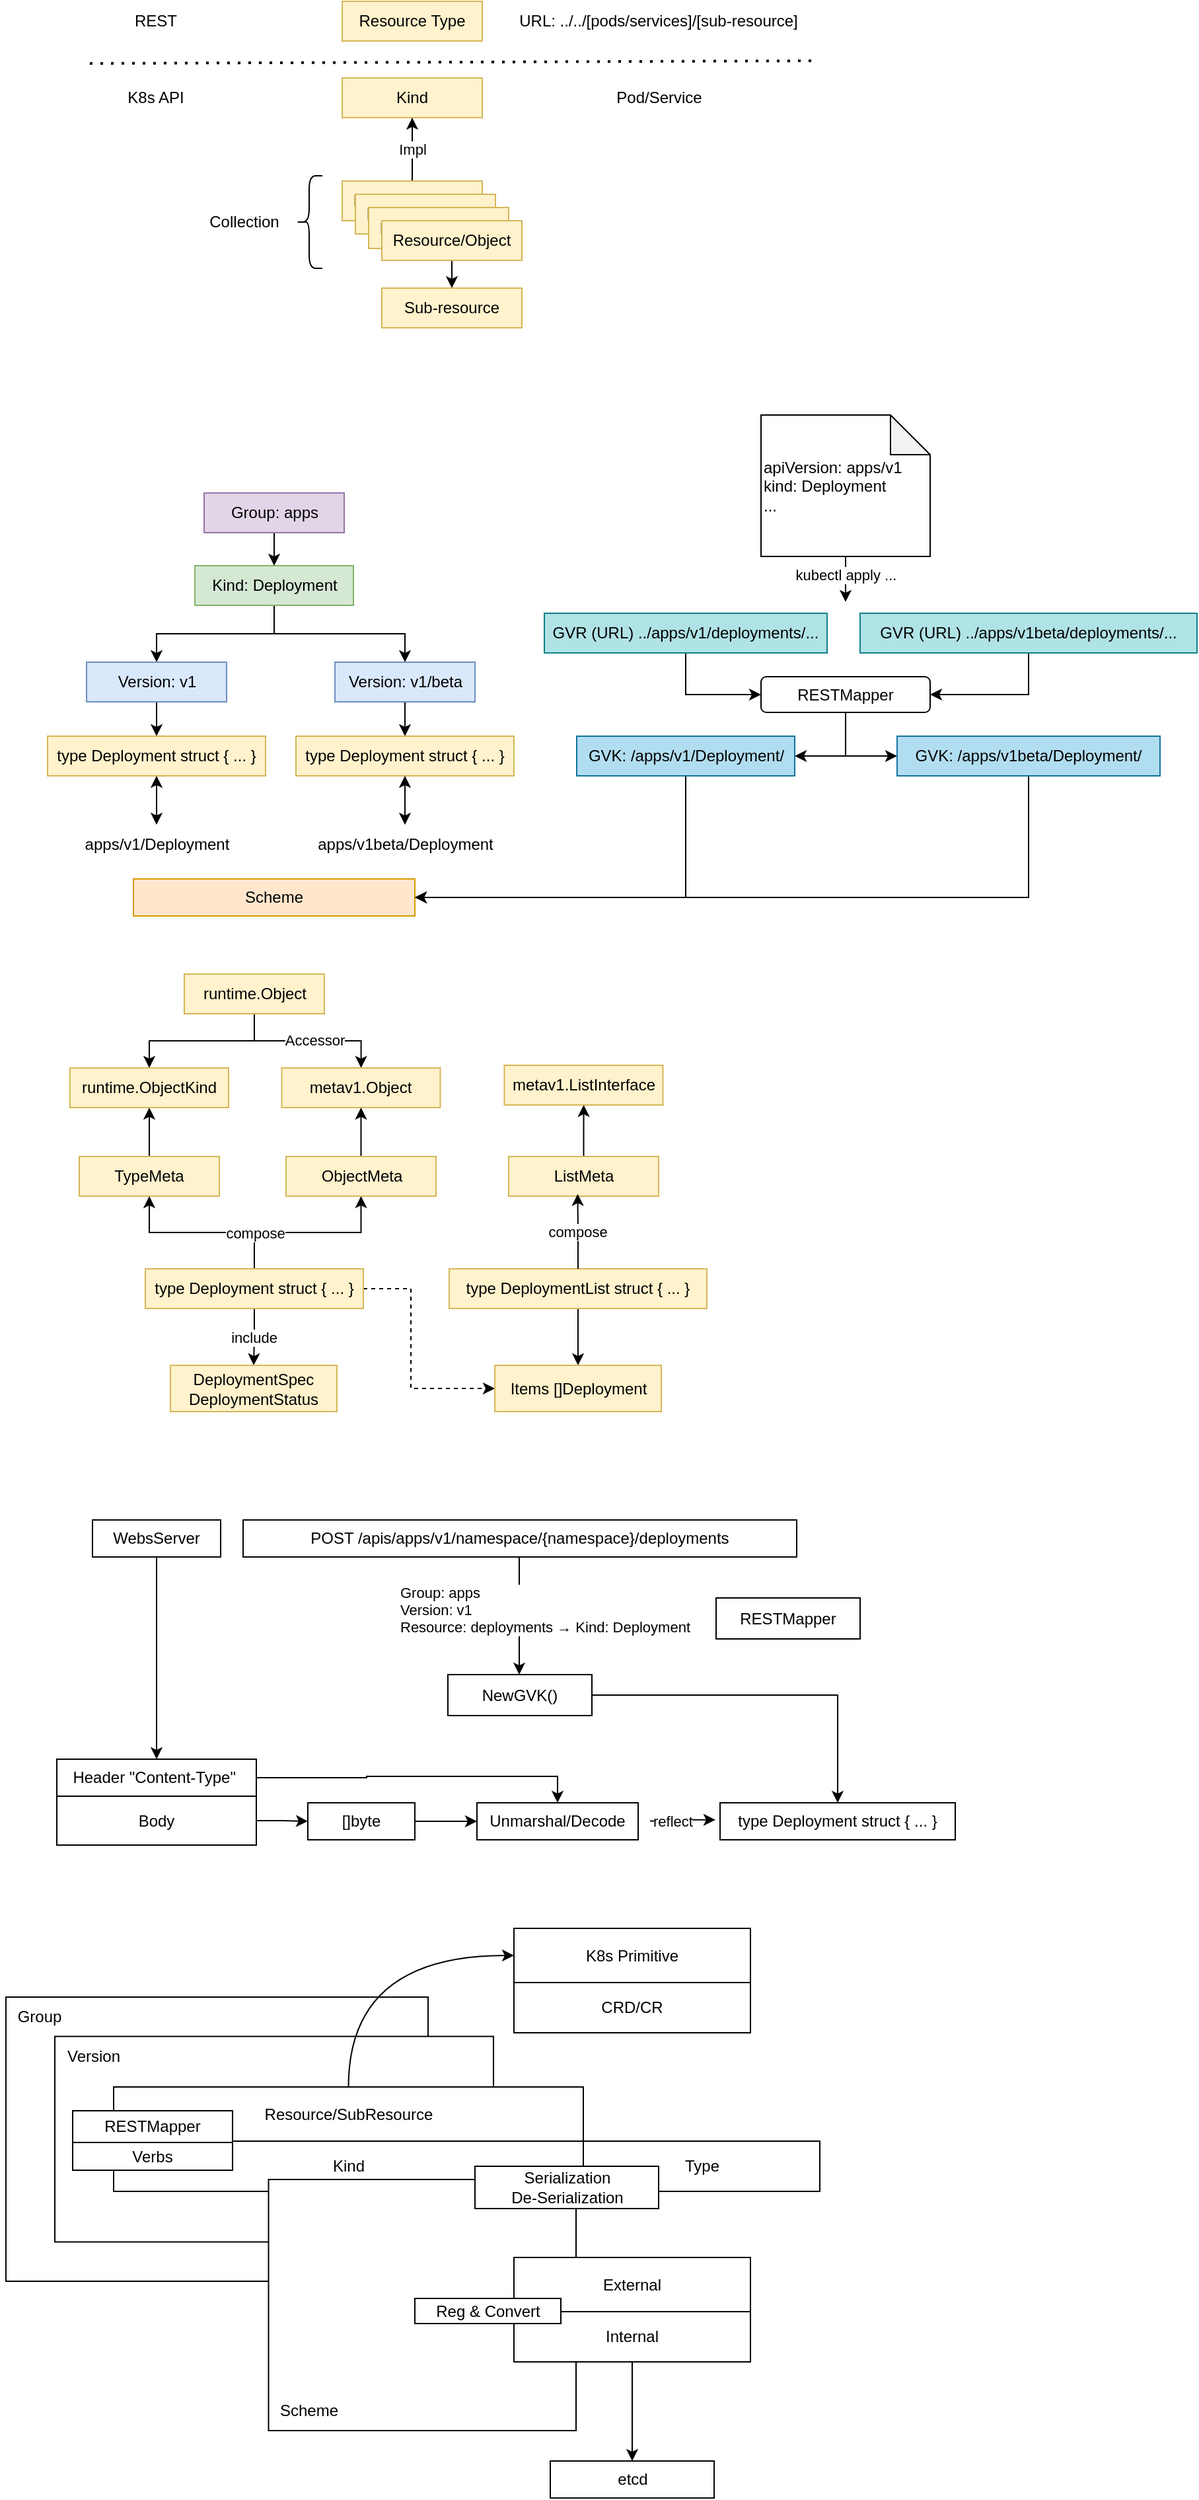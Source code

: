 <mxfile version="24.7.5">
  <diagram name="Page-1" id="6RotF6Kkoed3Y5r-0wfT">
    <mxGraphModel dx="1728" dy="998" grid="0" gridSize="10" guides="1" tooltips="1" connect="1" arrows="1" fold="1" page="1" pageScale="1" pageWidth="3300" pageHeight="2339" math="0" shadow="0">
      <root>
        <mxCell id="0" />
        <mxCell id="1" parent="0" />
        <mxCell id="XYEVzOR6Jh2l7IsSJTN8-1" value="URL: ../../[pods/services]/[sub-resource]" style="text;html=1;align=center;verticalAlign=middle;whiteSpace=wrap;rounded=0;" parent="1" vertex="1">
          <mxGeometry x="400" y="41" width="237" height="30" as="geometry" />
        </mxCell>
        <mxCell id="XYEVzOR6Jh2l7IsSJTN8-2" value="Resource Type" style="text;html=1;strokeColor=#d6b656;fillColor=#fff2cc;align=center;verticalAlign=middle;whiteSpace=wrap;rounded=0;" parent="1" vertex="1">
          <mxGeometry x="279" y="41" width="106" height="30" as="geometry" />
        </mxCell>
        <mxCell id="XYEVzOR6Jh2l7IsSJTN8-3" value="Kind" style="text;html=1;strokeColor=#d6b656;fillColor=#fff2cc;align=center;verticalAlign=middle;whiteSpace=wrap;rounded=0;" parent="1" vertex="1">
          <mxGeometry x="279" y="99" width="106" height="30" as="geometry" />
        </mxCell>
        <mxCell id="XYEVzOR6Jh2l7IsSJTN8-18" style="edgeStyle=orthogonalEdgeStyle;rounded=0;orthogonalLoop=1;jettySize=auto;html=1;" parent="1" source="XYEVzOR6Jh2l7IsSJTN8-6" target="XYEVzOR6Jh2l7IsSJTN8-3" edge="1">
          <mxGeometry relative="1" as="geometry" />
        </mxCell>
        <mxCell id="XYEVzOR6Jh2l7IsSJTN8-19" value="Impl" style="edgeLabel;html=1;align=center;verticalAlign=middle;resizable=0;points=[];" parent="XYEVzOR6Jh2l7IsSJTN8-18" vertex="1" connectable="0">
          <mxGeometry x="-0.006" y="2" relative="1" as="geometry">
            <mxPoint x="2" as="offset" />
          </mxGeometry>
        </mxCell>
        <mxCell id="XYEVzOR6Jh2l7IsSJTN8-6" value="Resource/Object" style="text;html=1;strokeColor=#d6b656;fillColor=#fff2cc;align=center;verticalAlign=middle;whiteSpace=wrap;rounded=0;" parent="1" vertex="1">
          <mxGeometry x="279" y="177" width="106" height="30" as="geometry" />
        </mxCell>
        <mxCell id="XYEVzOR6Jh2l7IsSJTN8-7" value="Resource/Object" style="text;html=1;strokeColor=#d6b656;fillColor=#fff2cc;align=center;verticalAlign=middle;whiteSpace=wrap;rounded=0;" parent="1" vertex="1">
          <mxGeometry x="289" y="187" width="106" height="30" as="geometry" />
        </mxCell>
        <mxCell id="XYEVzOR6Jh2l7IsSJTN8-8" value="Resource/Object" style="text;html=1;strokeColor=#d6b656;fillColor=#fff2cc;align=center;verticalAlign=middle;whiteSpace=wrap;rounded=0;" parent="1" vertex="1">
          <mxGeometry x="299" y="197" width="106" height="31" as="geometry" />
        </mxCell>
        <mxCell id="XYEVzOR6Jh2l7IsSJTN8-10" style="edgeStyle=orthogonalEdgeStyle;rounded=0;orthogonalLoop=1;jettySize=auto;html=1;" parent="1" source="XYEVzOR6Jh2l7IsSJTN8-9" target="XYEVzOR6Jh2l7IsSJTN8-12" edge="1">
          <mxGeometry relative="1" as="geometry">
            <mxPoint x="362.0" y="265.793" as="targetPoint" />
          </mxGeometry>
        </mxCell>
        <mxCell id="XYEVzOR6Jh2l7IsSJTN8-9" value="Resource/Object" style="text;html=1;strokeColor=#d6b656;fillColor=#fff2cc;align=center;verticalAlign=middle;whiteSpace=wrap;rounded=0;" parent="1" vertex="1">
          <mxGeometry x="309" y="207" width="106" height="30" as="geometry" />
        </mxCell>
        <mxCell id="XYEVzOR6Jh2l7IsSJTN8-12" value="Sub-resource" style="text;html=1;strokeColor=#d6b656;fillColor=#fff2cc;align=center;verticalAlign=middle;whiteSpace=wrap;rounded=0;" parent="1" vertex="1">
          <mxGeometry x="309" y="258" width="106" height="30" as="geometry" />
        </mxCell>
        <mxCell id="XYEVzOR6Jh2l7IsSJTN8-14" value="" style="shape=curlyBracket;whiteSpace=wrap;html=1;rounded=1;labelPosition=left;verticalLabelPosition=middle;align=right;verticalAlign=middle;" parent="1" vertex="1">
          <mxGeometry x="244" y="173" width="20" height="70" as="geometry" />
        </mxCell>
        <mxCell id="XYEVzOR6Jh2l7IsSJTN8-15" value="Collection" style="text;html=1;strokeColor=none;fillColor=none;align=center;verticalAlign=middle;whiteSpace=wrap;rounded=0;" parent="1" vertex="1">
          <mxGeometry x="175" y="193" width="60" height="30" as="geometry" />
        </mxCell>
        <mxCell id="XYEVzOR6Jh2l7IsSJTN8-16" value="Pod/Service" style="text;html=1;align=center;verticalAlign=middle;whiteSpace=wrap;rounded=0;" parent="1" vertex="1">
          <mxGeometry x="433.5" y="99" width="170" height="30" as="geometry" />
        </mxCell>
        <mxCell id="XYEVzOR6Jh2l7IsSJTN8-17" value="" style="endArrow=none;dashed=1;html=1;dashPattern=1 3;strokeWidth=2;rounded=0;" parent="1" edge="1">
          <mxGeometry width="50" height="50" relative="1" as="geometry">
            <mxPoint x="88" y="88" as="sourcePoint" />
            <mxPoint x="636" y="86" as="targetPoint" />
          </mxGeometry>
        </mxCell>
        <mxCell id="XYEVzOR6Jh2l7IsSJTN8-20" value="REST" style="text;html=1;strokeColor=none;fillColor=none;align=center;verticalAlign=middle;whiteSpace=wrap;rounded=0;" parent="1" vertex="1">
          <mxGeometry x="108" y="41" width="60" height="30" as="geometry" />
        </mxCell>
        <mxCell id="XYEVzOR6Jh2l7IsSJTN8-21" value="K8s API" style="text;html=1;strokeColor=none;fillColor=none;align=center;verticalAlign=middle;whiteSpace=wrap;rounded=0;" parent="1" vertex="1">
          <mxGeometry x="108" y="99" width="60" height="30" as="geometry" />
        </mxCell>
        <mxCell id="XYEVzOR6Jh2l7IsSJTN8-34" style="edgeStyle=orthogonalEdgeStyle;rounded=0;orthogonalLoop=1;jettySize=auto;html=1;exitX=0.5;exitY=1;exitDx=0;exitDy=0;" parent="1" source="XYEVzOR6Jh2l7IsSJTN8-27" target="XYEVzOR6Jh2l7IsSJTN8-29" edge="1">
          <mxGeometry relative="1" as="geometry" />
        </mxCell>
        <mxCell id="XYEVzOR6Jh2l7IsSJTN8-35" style="edgeStyle=orthogonalEdgeStyle;rounded=0;orthogonalLoop=1;jettySize=auto;html=1;" parent="1" source="XYEVzOR6Jh2l7IsSJTN8-27" target="XYEVzOR6Jh2l7IsSJTN8-28" edge="1">
          <mxGeometry relative="1" as="geometry" />
        </mxCell>
        <mxCell id="XYEVzOR6Jh2l7IsSJTN8-27" value="Kind: Deployment" style="text;html=1;strokeColor=#82b366;fillColor=#d5e8d4;align=center;verticalAlign=middle;whiteSpace=wrap;rounded=0;" parent="1" vertex="1">
          <mxGeometry x="167.5" y="468" width="120" height="30" as="geometry" />
        </mxCell>
        <mxCell id="XYEVzOR6Jh2l7IsSJTN8-37" value="" style="edgeStyle=orthogonalEdgeStyle;rounded=0;orthogonalLoop=1;jettySize=auto;html=1;" parent="1" source="XYEVzOR6Jh2l7IsSJTN8-28" target="XYEVzOR6Jh2l7IsSJTN8-36" edge="1">
          <mxGeometry relative="1" as="geometry" />
        </mxCell>
        <mxCell id="XYEVzOR6Jh2l7IsSJTN8-28" value="Version: v1" style="text;html=1;strokeColor=#6c8ebf;fillColor=#dae8fc;align=center;verticalAlign=middle;whiteSpace=wrap;rounded=0;" parent="1" vertex="1">
          <mxGeometry x="85.5" y="541" width="106" height="30" as="geometry" />
        </mxCell>
        <mxCell id="XYEVzOR6Jh2l7IsSJTN8-39" style="edgeStyle=orthogonalEdgeStyle;rounded=0;orthogonalLoop=1;jettySize=auto;html=1;" parent="1" source="XYEVzOR6Jh2l7IsSJTN8-29" target="XYEVzOR6Jh2l7IsSJTN8-38" edge="1">
          <mxGeometry relative="1" as="geometry" />
        </mxCell>
        <mxCell id="XYEVzOR6Jh2l7IsSJTN8-29" value="Version: v1/beta" style="text;html=1;strokeColor=#6c8ebf;fillColor=#dae8fc;align=center;verticalAlign=middle;whiteSpace=wrap;rounded=0;" parent="1" vertex="1">
          <mxGeometry x="273.5" y="541" width="106" height="30" as="geometry" />
        </mxCell>
        <mxCell id="XYEVzOR6Jh2l7IsSJTN8-33" style="edgeStyle=orthogonalEdgeStyle;rounded=0;orthogonalLoop=1;jettySize=auto;html=1;" parent="1" source="XYEVzOR6Jh2l7IsSJTN8-30" target="XYEVzOR6Jh2l7IsSJTN8-27" edge="1">
          <mxGeometry relative="1" as="geometry" />
        </mxCell>
        <mxCell id="XYEVzOR6Jh2l7IsSJTN8-30" value="Group: apps" style="text;html=1;strokeColor=#9673a6;fillColor=#e1d5e7;align=center;verticalAlign=middle;whiteSpace=wrap;rounded=0;" parent="1" vertex="1">
          <mxGeometry x="174.5" y="413" width="106" height="30" as="geometry" />
        </mxCell>
        <mxCell id="XYEVzOR6Jh2l7IsSJTN8-44" style="edgeStyle=orthogonalEdgeStyle;rounded=0;orthogonalLoop=1;jettySize=auto;html=1;endArrow=classic;endFill=1;startArrow=classic;startFill=1;" parent="1" source="XYEVzOR6Jh2l7IsSJTN8-36" target="XYEVzOR6Jh2l7IsSJTN8-41" edge="1">
          <mxGeometry relative="1" as="geometry" />
        </mxCell>
        <mxCell id="XYEVzOR6Jh2l7IsSJTN8-36" value="type Deployment struct { ... }" style="text;html=1;strokeColor=#d6b656;fillColor=#fff2cc;align=center;verticalAlign=middle;whiteSpace=wrap;rounded=0;" parent="1" vertex="1">
          <mxGeometry x="56" y="597" width="165" height="30" as="geometry" />
        </mxCell>
        <mxCell id="XYEVzOR6Jh2l7IsSJTN8-38" value="type Deployment struct { ... }" style="text;html=1;strokeColor=#d6b656;fillColor=#fff2cc;align=center;verticalAlign=middle;whiteSpace=wrap;rounded=0;" parent="1" vertex="1">
          <mxGeometry x="244" y="597" width="165" height="30" as="geometry" />
        </mxCell>
        <mxCell id="XYEVzOR6Jh2l7IsSJTN8-40" value="Scheme" style="text;html=1;strokeColor=#d79b00;fillColor=#ffe6cc;align=center;verticalAlign=middle;whiteSpace=wrap;rounded=0;" parent="1" vertex="1">
          <mxGeometry x="121" y="705" width="213" height="28" as="geometry" />
        </mxCell>
        <mxCell id="XYEVzOR6Jh2l7IsSJTN8-41" value="apps/v1/Deployment" style="text;html=1;strokeColor=none;fillColor=none;align=center;verticalAlign=middle;whiteSpace=wrap;rounded=0;" parent="1" vertex="1">
          <mxGeometry x="108.5" y="664" width="60" height="30" as="geometry" />
        </mxCell>
        <mxCell id="XYEVzOR6Jh2l7IsSJTN8-46" style="edgeStyle=orthogonalEdgeStyle;rounded=0;orthogonalLoop=1;jettySize=auto;html=1;startArrow=classic;startFill=1;" parent="1" source="XYEVzOR6Jh2l7IsSJTN8-43" target="XYEVzOR6Jh2l7IsSJTN8-38" edge="1">
          <mxGeometry relative="1" as="geometry" />
        </mxCell>
        <mxCell id="XYEVzOR6Jh2l7IsSJTN8-43" value="apps/v1beta/Deployment" style="text;html=1;strokeColor=none;fillColor=none;align=center;verticalAlign=middle;whiteSpace=wrap;rounded=0;" parent="1" vertex="1">
          <mxGeometry x="296.5" y="664" width="60" height="30" as="geometry" />
        </mxCell>
        <mxCell id="XYEVzOR6Jh2l7IsSJTN8-49" style="edgeStyle=orthogonalEdgeStyle;rounded=0;orthogonalLoop=1;jettySize=auto;html=1;entryX=0;entryY=0.5;entryDx=0;entryDy=0;" parent="1" source="XYEVzOR6Jh2l7IsSJTN8-47" target="XYEVzOR6Jh2l7IsSJTN8-50" edge="1">
          <mxGeometry relative="1" as="geometry" />
        </mxCell>
        <mxCell id="XYEVzOR6Jh2l7IsSJTN8-47" value="GVR (URL) ../apps/v1/deployments/..." style="text;html=1;strokeColor=#0e8088;fillColor=#b0e3e6;align=center;verticalAlign=middle;whiteSpace=wrap;rounded=0;" parent="1" vertex="1">
          <mxGeometry x="432" y="504" width="214" height="30" as="geometry" />
        </mxCell>
        <mxCell id="XYEVzOR6Jh2l7IsSJTN8-56" style="edgeStyle=orthogonalEdgeStyle;rounded=0;orthogonalLoop=1;jettySize=auto;html=1;entryX=1;entryY=0.5;entryDx=0;entryDy=0;exitX=0.5;exitY=1;exitDx=0;exitDy=0;" parent="1" source="XYEVzOR6Jh2l7IsSJTN8-48" target="XYEVzOR6Jh2l7IsSJTN8-40" edge="1">
          <mxGeometry relative="1" as="geometry" />
        </mxCell>
        <mxCell id="XYEVzOR6Jh2l7IsSJTN8-48" value="GVK: /apps/v1/Deployment/" style="text;html=1;strokeColor=#10739e;fillColor=#b1ddf0;align=center;verticalAlign=middle;whiteSpace=wrap;rounded=0;" parent="1" vertex="1">
          <mxGeometry x="456.5" y="597" width="165" height="30" as="geometry" />
        </mxCell>
        <mxCell id="XYEVzOR6Jh2l7IsSJTN8-54" style="edgeStyle=orthogonalEdgeStyle;rounded=0;orthogonalLoop=1;jettySize=auto;html=1;entryX=1;entryY=0.5;entryDx=0;entryDy=0;" parent="1" source="XYEVzOR6Jh2l7IsSJTN8-50" target="XYEVzOR6Jh2l7IsSJTN8-48" edge="1">
          <mxGeometry relative="1" as="geometry" />
        </mxCell>
        <mxCell id="XYEVzOR6Jh2l7IsSJTN8-55" style="edgeStyle=orthogonalEdgeStyle;rounded=0;orthogonalLoop=1;jettySize=auto;html=1;entryX=0;entryY=0.5;entryDx=0;entryDy=0;" parent="1" source="XYEVzOR6Jh2l7IsSJTN8-50" target="XYEVzOR6Jh2l7IsSJTN8-53" edge="1">
          <mxGeometry relative="1" as="geometry" />
        </mxCell>
        <mxCell id="XYEVzOR6Jh2l7IsSJTN8-50" value="RESTMapper" style="rounded=1;whiteSpace=wrap;html=1;" parent="1" vertex="1">
          <mxGeometry x="596" y="552" width="128" height="27" as="geometry" />
        </mxCell>
        <mxCell id="XYEVzOR6Jh2l7IsSJTN8-52" style="edgeStyle=orthogonalEdgeStyle;rounded=0;orthogonalLoop=1;jettySize=auto;html=1;entryX=1;entryY=0.5;entryDx=0;entryDy=0;" parent="1" source="XYEVzOR6Jh2l7IsSJTN8-51" target="XYEVzOR6Jh2l7IsSJTN8-50" edge="1">
          <mxGeometry relative="1" as="geometry" />
        </mxCell>
        <mxCell id="XYEVzOR6Jh2l7IsSJTN8-51" value="GVR (URL) ../apps/v1beta/deployments/..." style="text;html=1;strokeColor=#0e8088;fillColor=#b0e3e6;align=center;verticalAlign=middle;whiteSpace=wrap;rounded=0;" parent="1" vertex="1">
          <mxGeometry x="671" y="504" width="255" height="30" as="geometry" />
        </mxCell>
        <mxCell id="XYEVzOR6Jh2l7IsSJTN8-57" style="edgeStyle=orthogonalEdgeStyle;rounded=0;orthogonalLoop=1;jettySize=auto;html=1;entryX=1;entryY=0.5;entryDx=0;entryDy=0;exitX=0.5;exitY=1;exitDx=0;exitDy=0;" parent="1" source="XYEVzOR6Jh2l7IsSJTN8-53" target="XYEVzOR6Jh2l7IsSJTN8-40" edge="1">
          <mxGeometry relative="1" as="geometry" />
        </mxCell>
        <mxCell id="XYEVzOR6Jh2l7IsSJTN8-53" value="GVK: /apps/v1beta/Deployment/" style="text;html=1;strokeColor=#10739e;fillColor=#b1ddf0;align=center;verticalAlign=middle;whiteSpace=wrap;rounded=0;" parent="1" vertex="1">
          <mxGeometry x="699" y="597" width="199" height="30" as="geometry" />
        </mxCell>
        <mxCell id="XYEVzOR6Jh2l7IsSJTN8-59" style="edgeStyle=orthogonalEdgeStyle;rounded=0;orthogonalLoop=1;jettySize=auto;html=1;" parent="1" source="XYEVzOR6Jh2l7IsSJTN8-58" edge="1">
          <mxGeometry relative="1" as="geometry">
            <mxPoint x="660" y="495.429" as="targetPoint" />
          </mxGeometry>
        </mxCell>
        <mxCell id="XYEVzOR6Jh2l7IsSJTN8-60" value="kubectl apply ..." style="edgeLabel;html=1;align=center;verticalAlign=middle;resizable=0;points=[];" parent="XYEVzOR6Jh2l7IsSJTN8-59" vertex="1" connectable="0">
          <mxGeometry x="-0.166" y="2" relative="1" as="geometry">
            <mxPoint x="-2" y="-1" as="offset" />
          </mxGeometry>
        </mxCell>
        <mxCell id="XYEVzOR6Jh2l7IsSJTN8-58" value="&lt;div&gt;apiVersion: apps/v1&lt;/div&gt;&lt;div&gt;kind: Deployment&lt;br&gt;...&lt;/div&gt;" style="shape=note;whiteSpace=wrap;html=1;backgroundOutline=1;darkOpacity=0.05;align=left;" parent="1" vertex="1">
          <mxGeometry x="596" y="354" width="128" height="107" as="geometry" />
        </mxCell>
        <mxCell id="XYEVzOR6Jh2l7IsSJTN8-65" style="edgeStyle=orthogonalEdgeStyle;rounded=0;orthogonalLoop=1;jettySize=auto;html=1;" parent="1" source="XYEVzOR6Jh2l7IsSJTN8-61" target="XYEVzOR6Jh2l7IsSJTN8-63" edge="1">
          <mxGeometry relative="1" as="geometry" />
        </mxCell>
        <mxCell id="XYEVzOR6Jh2l7IsSJTN8-66" style="edgeStyle=orthogonalEdgeStyle;rounded=0;orthogonalLoop=1;jettySize=auto;html=1;" parent="1" source="XYEVzOR6Jh2l7IsSJTN8-61" target="XYEVzOR6Jh2l7IsSJTN8-64" edge="1">
          <mxGeometry relative="1" as="geometry" />
        </mxCell>
        <mxCell id="XYEVzOR6Jh2l7IsSJTN8-75" value="compose" style="edgeLabel;html=1;align=center;verticalAlign=middle;resizable=0;points=[];" parent="XYEVzOR6Jh2l7IsSJTN8-66" vertex="1" connectable="0">
          <mxGeometry x="-0.593" relative="1" as="geometry">
            <mxPoint as="offset" />
          </mxGeometry>
        </mxCell>
        <mxCell id="XYEVzOR6Jh2l7IsSJTN8-76" style="edgeStyle=orthogonalEdgeStyle;rounded=0;orthogonalLoop=1;jettySize=auto;html=1;" parent="1" source="XYEVzOR6Jh2l7IsSJTN8-61" target="XYEVzOR6Jh2l7IsSJTN8-74" edge="1">
          <mxGeometry relative="1" as="geometry" />
        </mxCell>
        <mxCell id="XYEVzOR6Jh2l7IsSJTN8-77" value="include" style="edgeLabel;html=1;align=center;verticalAlign=middle;resizable=0;points=[];" parent="XYEVzOR6Jh2l7IsSJTN8-76" vertex="1" connectable="0">
          <mxGeometry x="-0.549" relative="1" as="geometry">
            <mxPoint x="-1" y="12" as="offset" />
          </mxGeometry>
        </mxCell>
        <mxCell id="i40XBq2_jjn1gmVsoUIc-9" style="edgeStyle=orthogonalEdgeStyle;rounded=0;orthogonalLoop=1;jettySize=auto;html=1;entryX=0;entryY=0.5;entryDx=0;entryDy=0;dashed=1;" edge="1" parent="1" source="XYEVzOR6Jh2l7IsSJTN8-61" target="i40XBq2_jjn1gmVsoUIc-7">
          <mxGeometry relative="1" as="geometry">
            <Array as="points">
              <mxPoint x="331" y="1015" />
              <mxPoint x="331" y="1090" />
            </Array>
          </mxGeometry>
        </mxCell>
        <mxCell id="XYEVzOR6Jh2l7IsSJTN8-61" value="type Deployment struct { ... }" style="text;html=1;strokeColor=#d6b656;fillColor=#fff2cc;align=center;verticalAlign=middle;whiteSpace=wrap;rounded=0;" parent="1" vertex="1">
          <mxGeometry x="130" y="1000" width="165" height="30" as="geometry" />
        </mxCell>
        <mxCell id="XYEVzOR6Jh2l7IsSJTN8-69" style="edgeStyle=orthogonalEdgeStyle;rounded=0;orthogonalLoop=1;jettySize=auto;html=1;" parent="1" source="XYEVzOR6Jh2l7IsSJTN8-63" target="XYEVzOR6Jh2l7IsSJTN8-68" edge="1">
          <mxGeometry relative="1" as="geometry" />
        </mxCell>
        <mxCell id="XYEVzOR6Jh2l7IsSJTN8-63" value="TypeMeta" style="text;html=1;strokeColor=#d6b656;fillColor=#fff2cc;align=center;verticalAlign=middle;whiteSpace=wrap;rounded=0;" parent="1" vertex="1">
          <mxGeometry x="80" y="915" width="106" height="30" as="geometry" />
        </mxCell>
        <mxCell id="XYEVzOR6Jh2l7IsSJTN8-71" style="edgeStyle=orthogonalEdgeStyle;rounded=0;orthogonalLoop=1;jettySize=auto;html=1;entryX=0.5;entryY=1;entryDx=0;entryDy=0;" parent="1" source="XYEVzOR6Jh2l7IsSJTN8-64" target="XYEVzOR6Jh2l7IsSJTN8-70" edge="1">
          <mxGeometry relative="1" as="geometry" />
        </mxCell>
        <mxCell id="XYEVzOR6Jh2l7IsSJTN8-64" value="ObjectMeta" style="text;html=1;strokeColor=#d6b656;fillColor=#fff2cc;align=center;verticalAlign=middle;whiteSpace=wrap;rounded=0;" parent="1" vertex="1">
          <mxGeometry x="236.5" y="915" width="113.5" height="30" as="geometry" />
        </mxCell>
        <mxCell id="i40XBq2_jjn1gmVsoUIc-33" style="edgeStyle=orthogonalEdgeStyle;rounded=0;orthogonalLoop=1;jettySize=auto;html=1;" edge="1" parent="1" source="XYEVzOR6Jh2l7IsSJTN8-67" target="XYEVzOR6Jh2l7IsSJTN8-68">
          <mxGeometry relative="1" as="geometry" />
        </mxCell>
        <mxCell id="i40XBq2_jjn1gmVsoUIc-34" style="edgeStyle=orthogonalEdgeStyle;rounded=0;orthogonalLoop=1;jettySize=auto;html=1;" edge="1" parent="1" source="XYEVzOR6Jh2l7IsSJTN8-67" target="XYEVzOR6Jh2l7IsSJTN8-70">
          <mxGeometry relative="1" as="geometry" />
        </mxCell>
        <mxCell id="i40XBq2_jjn1gmVsoUIc-36" value="Accessor" style="edgeLabel;html=1;align=center;verticalAlign=middle;resizable=0;points=[];" vertex="1" connectable="0" parent="i40XBq2_jjn1gmVsoUIc-34">
          <mxGeometry x="0.077" y="1" relative="1" as="geometry">
            <mxPoint as="offset" />
          </mxGeometry>
        </mxCell>
        <mxCell id="XYEVzOR6Jh2l7IsSJTN8-67" value="runtime.Object" style="text;html=1;strokeColor=#d6b656;fillColor=#fff2cc;align=center;verticalAlign=middle;whiteSpace=wrap;rounded=0;" parent="1" vertex="1">
          <mxGeometry x="159.5" y="777" width="106" height="30" as="geometry" />
        </mxCell>
        <mxCell id="XYEVzOR6Jh2l7IsSJTN8-68" value="runtime.ObjectKind" style="text;html=1;strokeColor=#d6b656;fillColor=#fff2cc;align=center;verticalAlign=middle;whiteSpace=wrap;rounded=0;" parent="1" vertex="1">
          <mxGeometry x="73" y="848" width="120" height="30" as="geometry" />
        </mxCell>
        <mxCell id="XYEVzOR6Jh2l7IsSJTN8-70" value="metav1.Object" style="text;html=1;strokeColor=#d6b656;fillColor=#fff2cc;align=center;verticalAlign=middle;whiteSpace=wrap;rounded=0;" parent="1" vertex="1">
          <mxGeometry x="233.25" y="848" width="120" height="30" as="geometry" />
        </mxCell>
        <mxCell id="XYEVzOR6Jh2l7IsSJTN8-74" value="DeploymentSpec&lt;br&gt;DeploymentStatus" style="text;html=1;strokeColor=#d6b656;fillColor=#fff2cc;align=center;verticalAlign=middle;whiteSpace=wrap;rounded=0;" parent="1" vertex="1">
          <mxGeometry x="149" y="1073" width="126" height="35" as="geometry" />
        </mxCell>
        <mxCell id="XYEVzOR6Jh2l7IsSJTN8-92" style="edgeStyle=orthogonalEdgeStyle;rounded=0;orthogonalLoop=1;jettySize=auto;html=1;" parent="1" source="XYEVzOR6Jh2l7IsSJTN8-78" target="XYEVzOR6Jh2l7IsSJTN8-85" edge="1">
          <mxGeometry relative="1" as="geometry" />
        </mxCell>
        <mxCell id="XYEVzOR6Jh2l7IsSJTN8-78" value="WebsServer" style="rounded=0;whiteSpace=wrap;html=1;" parent="1" vertex="1">
          <mxGeometry x="90" y="1190" width="97" height="28" as="geometry" />
        </mxCell>
        <mxCell id="XYEVzOR6Jh2l7IsSJTN8-80" style="edgeStyle=orthogonalEdgeStyle;rounded=0;orthogonalLoop=1;jettySize=auto;html=1;" parent="1" target="XYEVzOR6Jh2l7IsSJTN8-84" edge="1">
          <mxGeometry relative="1" as="geometry">
            <mxPoint x="413" y="1317" as="targetPoint" />
            <mxPoint x="413.004" y="1218" as="sourcePoint" />
          </mxGeometry>
        </mxCell>
        <mxCell id="XYEVzOR6Jh2l7IsSJTN8-81" value="&lt;div&gt;Group: apps&lt;/div&gt;&lt;div&gt;Version: v1&lt;/div&gt;&lt;div&gt;Resource: deployments → Kind: Deployment&lt;/div&gt;" style="edgeLabel;html=1;align=left;verticalAlign=middle;resizable=0;points=[];" parent="XYEVzOR6Jh2l7IsSJTN8-80" vertex="1" connectable="0">
          <mxGeometry x="-0.127" relative="1" as="geometry">
            <mxPoint x="-92" y="1" as="offset" />
          </mxGeometry>
        </mxCell>
        <mxCell id="XYEVzOR6Jh2l7IsSJTN8-79" value="POST /apis/apps/v1/namespace/{namespace}/deployments" style="rounded=0;whiteSpace=wrap;html=1;" parent="1" vertex="1">
          <mxGeometry x="204" y="1190" width="419" height="28" as="geometry" />
        </mxCell>
        <mxCell id="XYEVzOR6Jh2l7IsSJTN8-83" value="RESTMapper" style="rounded=0;whiteSpace=wrap;html=1;" parent="1" vertex="1">
          <mxGeometry x="562" y="1249" width="109" height="31" as="geometry" />
        </mxCell>
        <mxCell id="XYEVzOR6Jh2l7IsSJTN8-97" style="edgeStyle=orthogonalEdgeStyle;rounded=0;orthogonalLoop=1;jettySize=auto;html=1;entryX=0.5;entryY=0;entryDx=0;entryDy=0;" parent="1" source="XYEVzOR6Jh2l7IsSJTN8-84" target="XYEVzOR6Jh2l7IsSJTN8-94" edge="1">
          <mxGeometry relative="1" as="geometry" />
        </mxCell>
        <mxCell id="XYEVzOR6Jh2l7IsSJTN8-84" value="NewGVK()" style="rounded=0;whiteSpace=wrap;html=1;" parent="1" vertex="1">
          <mxGeometry x="359" y="1307" width="109" height="31" as="geometry" />
        </mxCell>
        <mxCell id="XYEVzOR6Jh2l7IsSJTN8-102" style="edgeStyle=orthogonalEdgeStyle;rounded=0;orthogonalLoop=1;jettySize=auto;html=1;entryX=0.5;entryY=0;entryDx=0;entryDy=0;" parent="1" source="XYEVzOR6Jh2l7IsSJTN8-85" target="XYEVzOR6Jh2l7IsSJTN8-88" edge="1">
          <mxGeometry relative="1" as="geometry" />
        </mxCell>
        <mxCell id="XYEVzOR6Jh2l7IsSJTN8-85" value="Header &quot;Content-Type&quot;&amp;nbsp;" style="rounded=0;whiteSpace=wrap;html=1;" parent="1" vertex="1">
          <mxGeometry x="63" y="1371" width="151" height="28" as="geometry" />
        </mxCell>
        <mxCell id="XYEVzOR6Jh2l7IsSJTN8-89" style="edgeStyle=orthogonalEdgeStyle;rounded=0;orthogonalLoop=1;jettySize=auto;html=1;" parent="1" source="XYEVzOR6Jh2l7IsSJTN8-86" target="XYEVzOR6Jh2l7IsSJTN8-87" edge="1">
          <mxGeometry relative="1" as="geometry" />
        </mxCell>
        <mxCell id="XYEVzOR6Jh2l7IsSJTN8-86" value="Body" style="rounded=0;whiteSpace=wrap;html=1;" parent="1" vertex="1">
          <mxGeometry x="63" y="1399" width="151" height="37" as="geometry" />
        </mxCell>
        <mxCell id="XYEVzOR6Jh2l7IsSJTN8-90" style="edgeStyle=orthogonalEdgeStyle;rounded=0;orthogonalLoop=1;jettySize=auto;html=1;" parent="1" source="XYEVzOR6Jh2l7IsSJTN8-87" target="XYEVzOR6Jh2l7IsSJTN8-88" edge="1">
          <mxGeometry relative="1" as="geometry" />
        </mxCell>
        <mxCell id="XYEVzOR6Jh2l7IsSJTN8-87" value="[]byte" style="rounded=0;whiteSpace=wrap;html=1;" parent="1" vertex="1">
          <mxGeometry x="253" y="1404" width="81" height="28" as="geometry" />
        </mxCell>
        <mxCell id="XYEVzOR6Jh2l7IsSJTN8-93" style="edgeStyle=orthogonalEdgeStyle;rounded=0;orthogonalLoop=1;jettySize=auto;html=1;entryX=-0.02;entryY=0.462;entryDx=0;entryDy=0;entryPerimeter=0;" parent="1" target="XYEVzOR6Jh2l7IsSJTN8-94" edge="1">
          <mxGeometry relative="1" as="geometry">
            <mxPoint x="574" y="1417.71" as="targetPoint" />
            <mxPoint x="512" y="1417.71" as="sourcePoint" />
          </mxGeometry>
        </mxCell>
        <mxCell id="XYEVzOR6Jh2l7IsSJTN8-103" value="reflect" style="edgeLabel;html=1;align=center;verticalAlign=middle;resizable=0;points=[];" parent="XYEVzOR6Jh2l7IsSJTN8-93" vertex="1" connectable="0">
          <mxGeometry x="-0.444" relative="1" as="geometry">
            <mxPoint x="3" as="offset" />
          </mxGeometry>
        </mxCell>
        <mxCell id="XYEVzOR6Jh2l7IsSJTN8-88" value="Unmarshal/Decode" style="rounded=0;whiteSpace=wrap;html=1;" parent="1" vertex="1">
          <mxGeometry x="381" y="1404" width="122" height="28" as="geometry" />
        </mxCell>
        <mxCell id="XYEVzOR6Jh2l7IsSJTN8-94" value="type Deployment struct { ... }" style="rounded=0;whiteSpace=wrap;html=1;" parent="1" vertex="1">
          <mxGeometry x="565" y="1404" width="178" height="28" as="geometry" />
        </mxCell>
        <mxCell id="i40XBq2_jjn1gmVsoUIc-8" style="edgeStyle=orthogonalEdgeStyle;rounded=0;orthogonalLoop=1;jettySize=auto;html=1;" edge="1" parent="1" source="i40XBq2_jjn1gmVsoUIc-1" target="i40XBq2_jjn1gmVsoUIc-7">
          <mxGeometry relative="1" as="geometry" />
        </mxCell>
        <mxCell id="i40XBq2_jjn1gmVsoUIc-1" value="type DeploymentList struct { ... }" style="text;html=1;strokeColor=#d6b656;fillColor=#fff2cc;align=center;verticalAlign=middle;whiteSpace=wrap;rounded=0;" vertex="1" parent="1">
          <mxGeometry x="360" y="1000" width="195" height="30" as="geometry" />
        </mxCell>
        <mxCell id="i40XBq2_jjn1gmVsoUIc-5" style="edgeStyle=orthogonalEdgeStyle;rounded=0;orthogonalLoop=1;jettySize=auto;html=1;" edge="1" parent="1" source="i40XBq2_jjn1gmVsoUIc-2" target="i40XBq2_jjn1gmVsoUIc-4">
          <mxGeometry relative="1" as="geometry" />
        </mxCell>
        <mxCell id="i40XBq2_jjn1gmVsoUIc-2" value="ListMeta" style="text;html=1;strokeColor=#d6b656;fillColor=#fff2cc;align=center;verticalAlign=middle;whiteSpace=wrap;rounded=0;" vertex="1" parent="1">
          <mxGeometry x="405" y="915" width="113.5" height="30" as="geometry" />
        </mxCell>
        <mxCell id="i40XBq2_jjn1gmVsoUIc-3" style="edgeStyle=orthogonalEdgeStyle;rounded=0;orthogonalLoop=1;jettySize=auto;html=1;entryX=0.46;entryY=0.944;entryDx=0;entryDy=0;entryPerimeter=0;" edge="1" parent="1" source="i40XBq2_jjn1gmVsoUIc-1" target="i40XBq2_jjn1gmVsoUIc-2">
          <mxGeometry relative="1" as="geometry" />
        </mxCell>
        <mxCell id="i40XBq2_jjn1gmVsoUIc-35" value="compose" style="edgeLabel;html=1;align=center;verticalAlign=middle;resizable=0;points=[];" vertex="1" connectable="0" parent="i40XBq2_jjn1gmVsoUIc-3">
          <mxGeometry x="0.003" relative="1" as="geometry">
            <mxPoint as="offset" />
          </mxGeometry>
        </mxCell>
        <mxCell id="i40XBq2_jjn1gmVsoUIc-4" value="metav1.ListInterface" style="text;html=1;strokeColor=#d6b656;fillColor=#fff2cc;align=center;verticalAlign=middle;whiteSpace=wrap;rounded=0;" vertex="1" parent="1">
          <mxGeometry x="401.75" y="846" width="120" height="30" as="geometry" />
        </mxCell>
        <mxCell id="i40XBq2_jjn1gmVsoUIc-7" value="Items []Deployment" style="text;html=1;strokeColor=#d6b656;fillColor=#fff2cc;align=center;verticalAlign=middle;whiteSpace=wrap;rounded=0;" vertex="1" parent="1">
          <mxGeometry x="394.5" y="1073" width="126" height="35" as="geometry" />
        </mxCell>
        <mxCell id="i40XBq2_jjn1gmVsoUIc-10" value="" style="rounded=0;whiteSpace=wrap;html=1;" vertex="1" parent="1">
          <mxGeometry x="24.5" y="1551" width="319.5" height="215" as="geometry" />
        </mxCell>
        <mxCell id="i40XBq2_jjn1gmVsoUIc-11" value="" style="rounded=0;whiteSpace=wrap;html=1;" vertex="1" parent="1">
          <mxGeometry x="61.5" y="1580.75" width="332" height="155.5" as="geometry" />
        </mxCell>
        <mxCell id="i40XBq2_jjn1gmVsoUIc-12" value="Kind" style="rounded=0;whiteSpace=wrap;html=1;" vertex="1" parent="1">
          <mxGeometry x="106" y="1659" width="355.5" height="39" as="geometry" />
        </mxCell>
        <mxCell id="i40XBq2_jjn1gmVsoUIc-13" value="Group" style="text;html=1;align=center;verticalAlign=middle;whiteSpace=wrap;rounded=0;" vertex="1" parent="1">
          <mxGeometry x="20" y="1551" width="60" height="30" as="geometry" />
        </mxCell>
        <mxCell id="i40XBq2_jjn1gmVsoUIc-14" value="Version" style="text;html=1;align=center;verticalAlign=middle;whiteSpace=wrap;rounded=0;" vertex="1" parent="1">
          <mxGeometry x="61" y="1580.75" width="60" height="30" as="geometry" />
        </mxCell>
        <mxCell id="i40XBq2_jjn1gmVsoUIc-21" style="edgeStyle=orthogonalEdgeStyle;rounded=0;orthogonalLoop=1;jettySize=auto;html=1;entryX=0;entryY=0.5;entryDx=0;entryDy=0;curved=1;" edge="1" parent="1" source="i40XBq2_jjn1gmVsoUIc-15" target="i40XBq2_jjn1gmVsoUIc-19">
          <mxGeometry relative="1" as="geometry" />
        </mxCell>
        <mxCell id="i40XBq2_jjn1gmVsoUIc-15" value="Resource/SubResource" style="rounded=0;whiteSpace=wrap;html=1;" vertex="1" parent="1">
          <mxGeometry x="106" y="1619" width="355.5" height="41" as="geometry" />
        </mxCell>
        <mxCell id="i40XBq2_jjn1gmVsoUIc-16" value="RESTMapper" style="rounded=0;whiteSpace=wrap;html=1;" vertex="1" parent="1">
          <mxGeometry x="75" y="1637" width="121" height="24" as="geometry" />
        </mxCell>
        <mxCell id="i40XBq2_jjn1gmVsoUIc-17" value="Verbs" style="rounded=0;whiteSpace=wrap;html=1;" vertex="1" parent="1">
          <mxGeometry x="75" y="1661" width="121" height="21" as="geometry" />
        </mxCell>
        <mxCell id="i40XBq2_jjn1gmVsoUIc-18" value="CRD/CR" style="rounded=0;whiteSpace=wrap;html=1;" vertex="1" parent="1">
          <mxGeometry x="409" y="1539" width="179" height="39" as="geometry" />
        </mxCell>
        <mxCell id="i40XBq2_jjn1gmVsoUIc-19" value="K8s Primitive" style="rounded=0;whiteSpace=wrap;html=1;" vertex="1" parent="1">
          <mxGeometry x="409" y="1499" width="179" height="41" as="geometry" />
        </mxCell>
        <mxCell id="i40XBq2_jjn1gmVsoUIc-24" value="" style="rounded=0;whiteSpace=wrap;html=1;" vertex="1" parent="1">
          <mxGeometry x="223.25" y="1689" width="232.75" height="190" as="geometry" />
        </mxCell>
        <mxCell id="i40XBq2_jjn1gmVsoUIc-28" style="edgeStyle=orthogonalEdgeStyle;rounded=0;orthogonalLoop=1;jettySize=auto;html=1;" edge="1" parent="1" source="i40XBq2_jjn1gmVsoUIc-22" target="i40XBq2_jjn1gmVsoUIc-29">
          <mxGeometry relative="1" as="geometry">
            <mxPoint x="498.5" y="1901.27" as="targetPoint" />
          </mxGeometry>
        </mxCell>
        <mxCell id="i40XBq2_jjn1gmVsoUIc-22" value="Internal" style="rounded=0;whiteSpace=wrap;html=1;" vertex="1" parent="1">
          <mxGeometry x="409" y="1788" width="179" height="39" as="geometry" />
        </mxCell>
        <mxCell id="i40XBq2_jjn1gmVsoUIc-23" value="External" style="rounded=0;whiteSpace=wrap;html=1;" vertex="1" parent="1">
          <mxGeometry x="409" y="1748" width="179" height="41" as="geometry" />
        </mxCell>
        <mxCell id="i40XBq2_jjn1gmVsoUIc-26" value="Reg &amp;amp; Convert" style="rounded=0;whiteSpace=wrap;html=1;" vertex="1" parent="1">
          <mxGeometry x="334" y="1779" width="110.5" height="19" as="geometry" />
        </mxCell>
        <mxCell id="i40XBq2_jjn1gmVsoUIc-27" value="Scheme" style="text;html=1;align=center;verticalAlign=middle;whiteSpace=wrap;rounded=0;" vertex="1" parent="1">
          <mxGeometry x="224" y="1849" width="60" height="30" as="geometry" />
        </mxCell>
        <mxCell id="i40XBq2_jjn1gmVsoUIc-29" value="etcd" style="rounded=0;whiteSpace=wrap;html=1;" vertex="1" parent="1">
          <mxGeometry x="436.5" y="1902" width="124" height="28" as="geometry" />
        </mxCell>
        <mxCell id="i40XBq2_jjn1gmVsoUIc-31" value="Type" style="rounded=0;whiteSpace=wrap;html=1;" vertex="1" parent="1">
          <mxGeometry x="461.5" y="1660" width="179" height="38" as="geometry" />
        </mxCell>
        <mxCell id="i40XBq2_jjn1gmVsoUIc-32" value="Serialization&lt;br&gt;De-Serialization" style="rounded=0;whiteSpace=wrap;html=1;" vertex="1" parent="1">
          <mxGeometry x="379.5" y="1679" width="139" height="32" as="geometry" />
        </mxCell>
      </root>
    </mxGraphModel>
  </diagram>
</mxfile>
